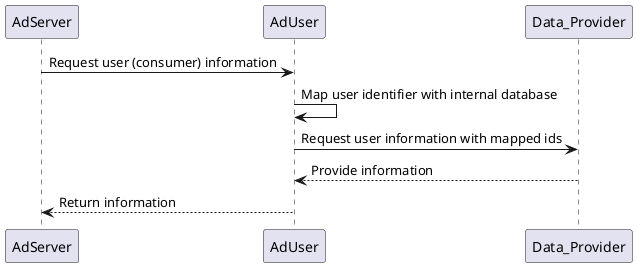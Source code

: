 @startuml
AdServer -> AdUser: Request user (consumer) information
AdUser -> AdUser: Map user identifier with internal database
AdUser -> Data_Provider: Request user information with mapped ids
AdUser <-- Data_Provider: Provide information
AdServer <-- AdUser: Return information
@enduml